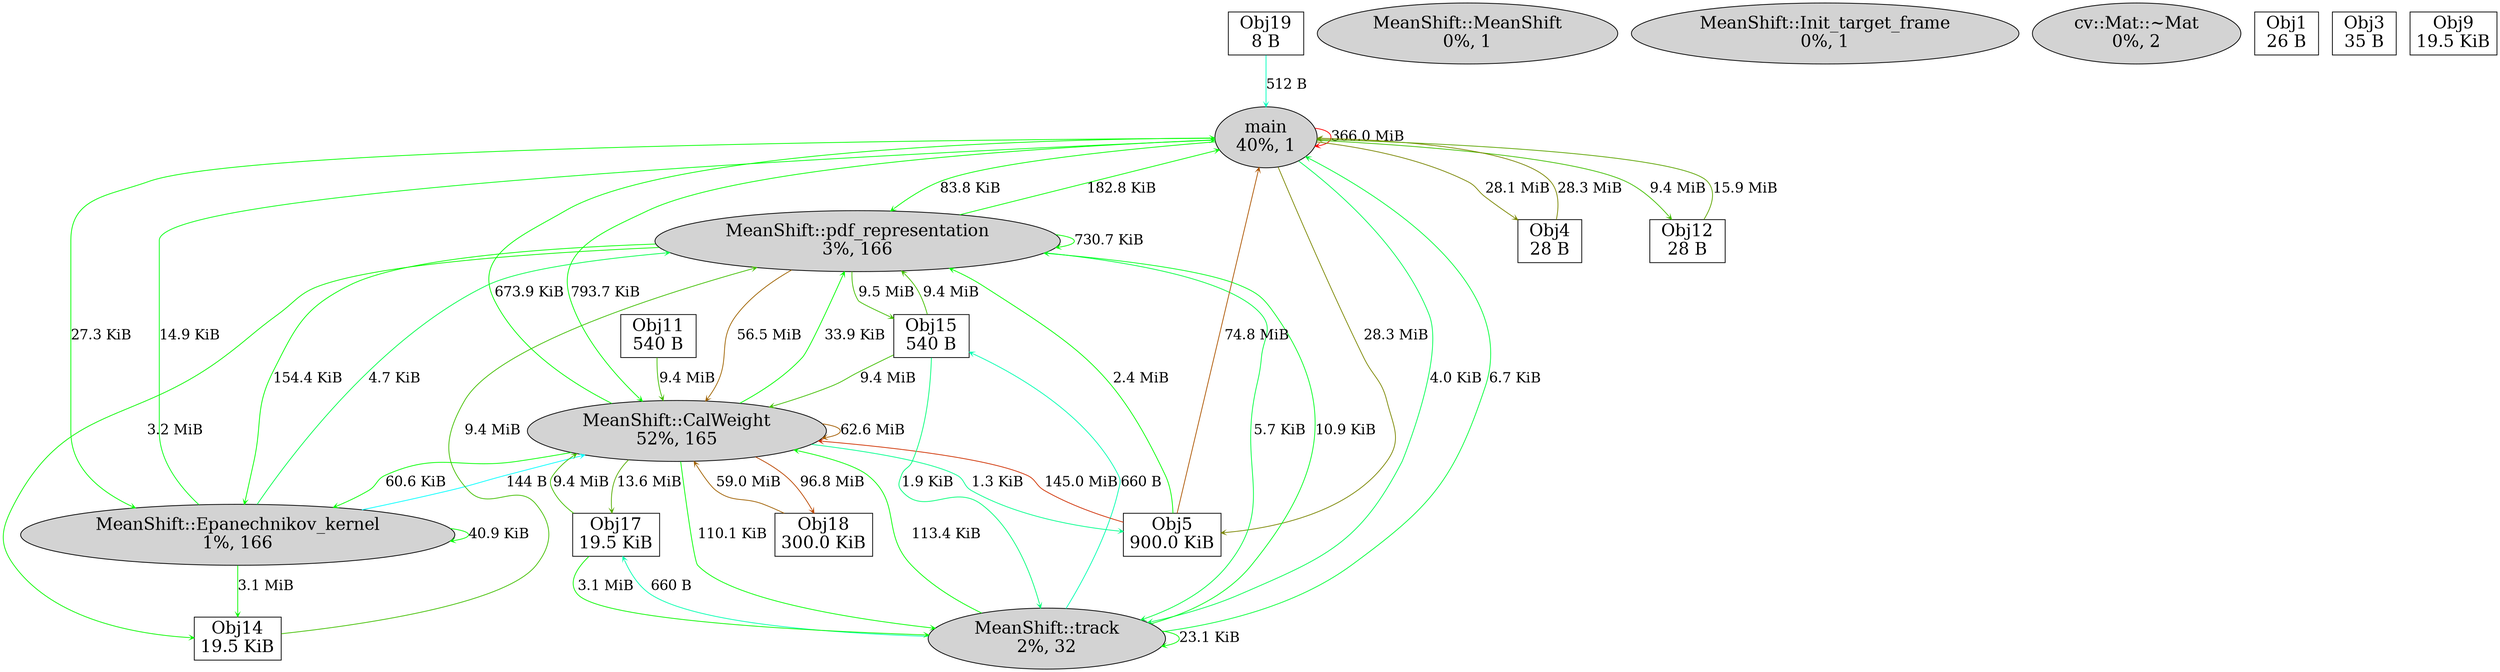 digraph {
graph [];
edge [fontsize=18, arrowhead=vee, arrowsize=0.5];
"2" [label=" main \n40%, 1" fontcolor=black, style=filled, fontsize=22];
"6" [label=" MeanShift::MeanShift \n0%, 1" fontcolor=black, style=filled, fontsize=22];
"7" [label=" MeanShift::Init_target_frame \n0%, 1" fontcolor=black, style=filled, fontsize=22];
"8" [label=" MeanShift::pdf_representation \n3%, 166" fontcolor=black, style=filled, fontsize=22];
"10" [label=" MeanShift::Epanechnikov_kernel \n1%, 166" fontcolor=black, style=filled, fontsize=22];
"13" [label=" MeanShift::track \n2%, 32" fontcolor=black, style=filled, fontsize=22];
"16" [label=" MeanShift::CalWeight \n52%, 165" fontcolor=black, style=filled, fontsize=22];
"20" [label=" cv::Mat::~Mat \n0%, 2" fontcolor=black, style=filled, fontsize=22];
"1" [label=" Obj1 \n26 B" fontcolor=black, shape=box, fontsize=22];
"3" [label=" Obj3 \n35 B" fontcolor=black, shape=box, fontsize=22];
"4" [label=" Obj4 \n28 B" fontcolor=black, shape=box, fontsize=22];
"5" [label=" Obj5 \n900.0 KiB" fontcolor=black, shape=box, fontsize=22];
"9" [label=" Obj9 \n19.5 KiB" fontcolor=black, shape=box, fontsize=22];
"11" [label=" Obj11 \n540 B" fontcolor=black, shape=box, fontsize=22];
"12" [label=" Obj12 \n28 B" fontcolor=black, shape=box, fontsize=22];
"14" [label=" Obj14 \n19.5 KiB" fontcolor=black, shape=box, fontsize=22];
"15" [label=" Obj15 \n540 B" fontcolor=black, shape=box, fontsize=22];
"17" [label=" Obj17 \n19.5 KiB" fontcolor=black, shape=box, fontsize=22];
"18" [label=" Obj18 \n300.0 KiB" fontcolor=black, shape=box, fontsize=22];
"19" [label=" Obj19 \n8 B" fontcolor=black, shape=box, fontsize=22];
"2"->"2"[ label="366.0 MiB" color = "#ff0100"]
"2"->"4"[ label="28.1 MiB" color = "#7a8600"]
"2"->"5"[ label="28.3 MiB" color = "#7a8600"]
"2"->"8"[ label="83.8 KiB" color = "#00ff00"]
"2"->"10"[ label="27.3 KiB" color = "#00ff00"]
"2"->"12"[ label="9.4 MiB" color = "#41bf00"]
"2"->"13"[ label="4.0 KiB" color = "#00ff52"]
"2"->"16"[ label="793.7 KiB" color = "#00ff00"]
"4"->"2"[ label="28.3 MiB" color = "#7a8600"]
"5"->"2"[ label="74.8 MiB" color = "#ac5400"]
"5"->"8"[ label="2.4 MiB" color = "#00ff00"]
"5"->"16"[ label="145.0 MiB" color = "#cf3100"]
"8"->"2"[ label="182.8 KiB" color = "#00ff00"]
"8"->"8"[ label="730.7 KiB" color = "#00ff00"]
"8"->"10"[ label="154.4 KiB" color = "#00ff00"]
"8"->"13"[ label="5.7 KiB" color = "#00ff3f"]
"8"->"14"[ label="3.2 MiB" color = "#08f800"]
"8"->"15"[ label="9.5 MiB" color = "#42be00"]
"8"->"16"[ label="56.5 MiB" color = "#9e6200"]
"10"->"2"[ label="14.9 KiB" color = "#00ff0e"]
"10"->"8"[ label="4.7 KiB" color = "#00ff4a"]
"10"->"10"[ label="40.9 KiB" color = "#00ff00"]
"10"->"14"[ label="3.1 MiB" color = "#08f800"]
"10"->"16"[ label="144 B" color = "#00ffff"]
"11"->"16"[ label="9.4 MiB" color = "#41bf00"]
"12"->"2"[ label="15.9 MiB" color = "#5ca400"]
"13"->"2"[ label="6.7 KiB" color = "#00ff37"]
"13"->"8"[ label="10.9 KiB" color = "#00ff1e"]
"13"->"13"[ label="23.1 KiB" color = "#00ff00"]
"13"->"15"[ label="660 B" color = "#00ffb0"]
"13"->"16"[ label="113.4 KiB" color = "#00ff00"]
"13"->"17"[ label="660 B" color = "#00ffb0"]
"14"->"8"[ label="9.4 MiB" color = "#41bf00"]
"15"->"8"[ label="9.4 MiB" color = "#41bf00"]
"15"->"13"[ label="1.9 KiB" color = "#00ff78"]
"15"->"16"[ label="9.4 MiB" color = "#41bf00"]
"16"->"2"[ label="673.9 KiB" color = "#00ff00"]
"16"->"5"[ label="1.3 KiB" color = "#00ff8d"]
"16"->"8"[ label="33.9 KiB" color = "#00ff00"]
"16"->"10"[ label="60.6 KiB" color = "#00ff00"]
"16"->"13"[ label="110.1 KiB" color = "#00ff00"]
"16"->"16"[ label="62.6 MiB" color = "#a35d00"]
"16"->"17"[ label="13.6 MiB" color = "#54ac00"]
"16"->"18"[ label="96.8 MiB" color = "#ba4600"]
"17"->"13"[ label="3.1 MiB" color = "#08f800"]
"17"->"16"[ label="9.4 MiB" color = "#41bf00"]
"18"->"16"[ label="59.0 MiB" color = "#a06000"]
"19"->"2"[ label="512 B" color = "#00ffbe"]
}
